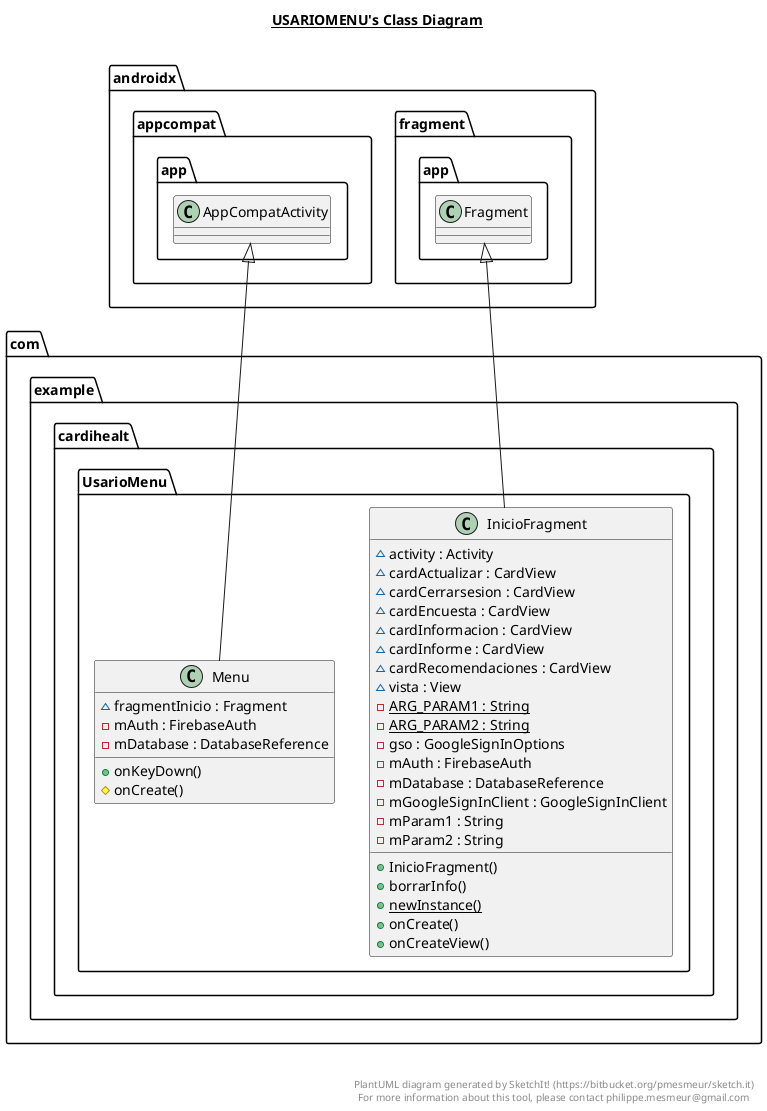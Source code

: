 @startuml

title __USARIOMENU's Class Diagram__\n

  namespace com.example.cardihealt {
    namespace UsarioMenu {
      class com.example.cardihealt.UsarioMenu.InicioFragment {
          ~ activity : Activity
          ~ cardActualizar : CardView
          ~ cardCerrarsesion : CardView
          ~ cardEncuesta : CardView
          ~ cardInformacion : CardView
          ~ cardInforme : CardView
          ~ cardRecomendaciones : CardView
          ~ vista : View
          {static} - ARG_PARAM1 : String
          {static} - ARG_PARAM2 : String
          - gso : GoogleSignInOptions
          - mAuth : FirebaseAuth
          - mDatabase : DatabaseReference
          - mGoogleSignInClient : GoogleSignInClient
          - mParam1 : String
          - mParam2 : String
          + InicioFragment()
          + borrarInfo()
          {static} + newInstance()
          + onCreate()
          + onCreateView()
      }
    }
  }
  

  namespace com.example.cardihealt {
    namespace UsarioMenu {
      class com.example.cardihealt.UsarioMenu.Menu {
          ~ fragmentInicio : Fragment
          - mAuth : FirebaseAuth
          - mDatabase : DatabaseReference
          + onKeyDown()
          # onCreate()
      }
    }
  }
  

  com.example.cardihealt.UsarioMenu.InicioFragment -up-|> androidx.fragment.app.Fragment
  com.example.cardihealt.UsarioMenu.Menu -up-|> androidx.appcompat.app.AppCompatActivity


right footer


PlantUML diagram generated by SketchIt! (https://bitbucket.org/pmesmeur/sketch.it)
For more information about this tool, please contact philippe.mesmeur@gmail.com
endfooter

@enduml
